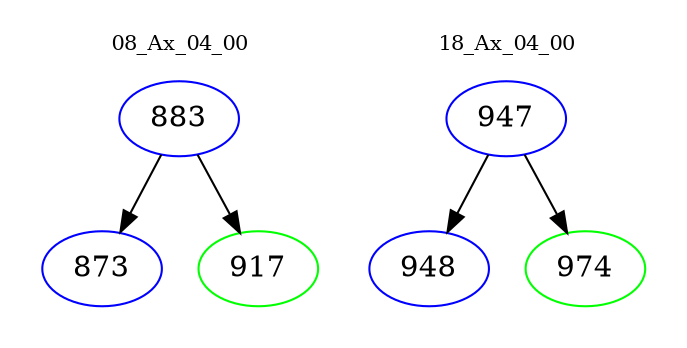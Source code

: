 digraph{
subgraph cluster_0 {
color = white
label = "08_Ax_04_00";
fontsize=10;
T0_883 [label="883", color="blue"]
T0_883 -> T0_873 [color="black"]
T0_873 [label="873", color="blue"]
T0_883 -> T0_917 [color="black"]
T0_917 [label="917", color="green"]
}
subgraph cluster_1 {
color = white
label = "18_Ax_04_00";
fontsize=10;
T1_947 [label="947", color="blue"]
T1_947 -> T1_948 [color="black"]
T1_948 [label="948", color="blue"]
T1_947 -> T1_974 [color="black"]
T1_974 [label="974", color="green"]
}
}
